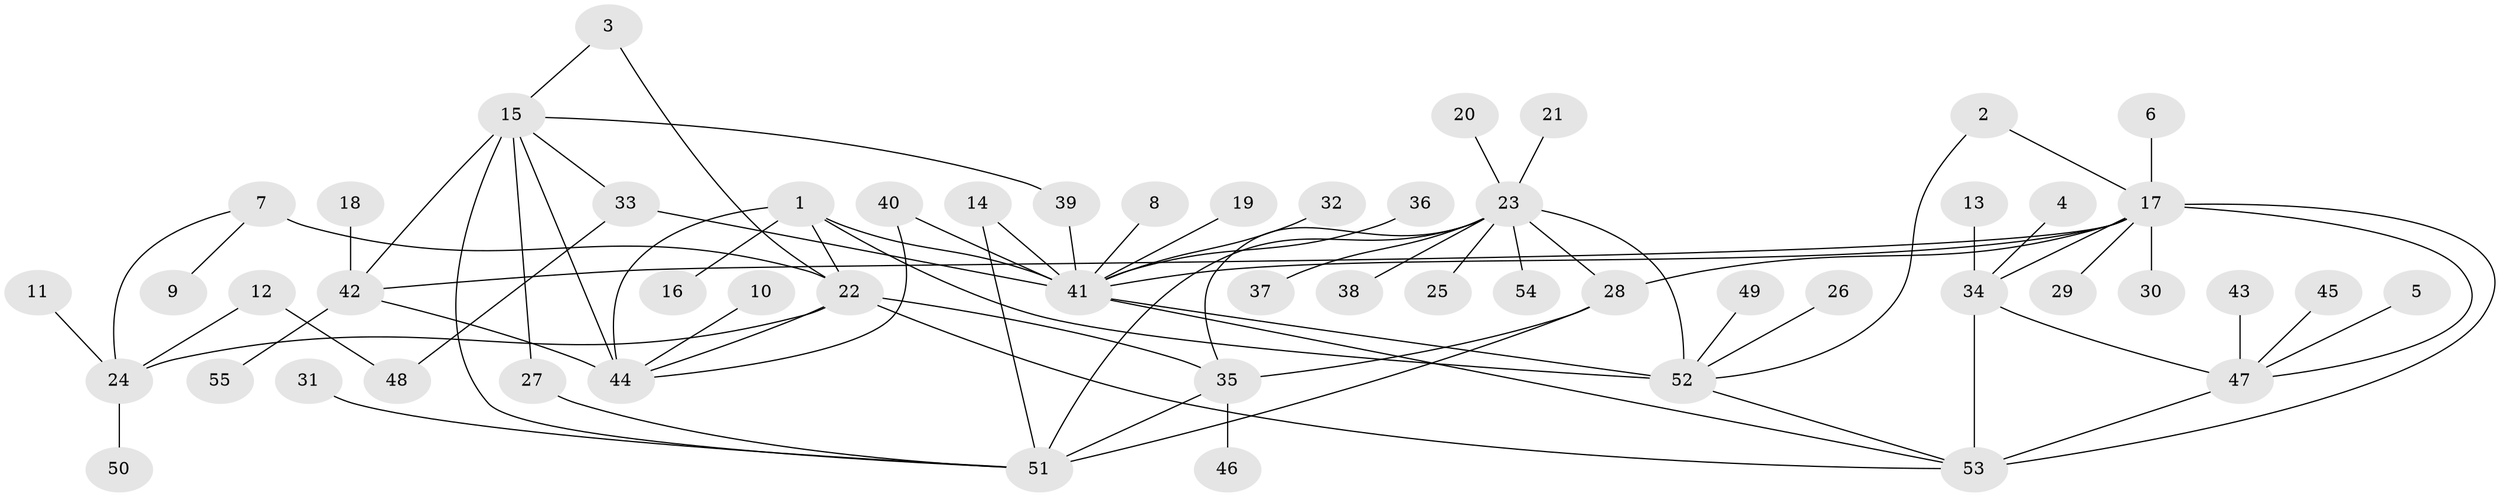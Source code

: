// original degree distribution, {9: 0.02727272727272727, 5: 0.03636363636363636, 6: 0.03636363636363636, 7: 0.03636363636363636, 13: 0.01818181818181818, 4: 0.03636363636363636, 10: 0.02727272727272727, 16: 0.00909090909090909, 11: 0.00909090909090909, 2: 0.14545454545454545, 3: 0.05454545454545454, 1: 0.5636363636363636}
// Generated by graph-tools (version 1.1) at 2025/02/03/09/25 03:02:46]
// undirected, 55 vertices, 79 edges
graph export_dot {
graph [start="1"]
  node [color=gray90,style=filled];
  1;
  2;
  3;
  4;
  5;
  6;
  7;
  8;
  9;
  10;
  11;
  12;
  13;
  14;
  15;
  16;
  17;
  18;
  19;
  20;
  21;
  22;
  23;
  24;
  25;
  26;
  27;
  28;
  29;
  30;
  31;
  32;
  33;
  34;
  35;
  36;
  37;
  38;
  39;
  40;
  41;
  42;
  43;
  44;
  45;
  46;
  47;
  48;
  49;
  50;
  51;
  52;
  53;
  54;
  55;
  1 -- 16 [weight=1.0];
  1 -- 22 [weight=1.0];
  1 -- 41 [weight=3.0];
  1 -- 44 [weight=1.0];
  1 -- 52 [weight=3.0];
  2 -- 17 [weight=1.0];
  2 -- 52 [weight=1.0];
  3 -- 15 [weight=1.0];
  3 -- 22 [weight=1.0];
  4 -- 34 [weight=1.0];
  5 -- 47 [weight=1.0];
  6 -- 17 [weight=1.0];
  7 -- 9 [weight=1.0];
  7 -- 22 [weight=4.0];
  7 -- 24 [weight=2.0];
  8 -- 41 [weight=1.0];
  10 -- 44 [weight=1.0];
  11 -- 24 [weight=1.0];
  12 -- 24 [weight=1.0];
  12 -- 48 [weight=1.0];
  13 -- 34 [weight=1.0];
  14 -- 41 [weight=1.0];
  14 -- 51 [weight=1.0];
  15 -- 27 [weight=1.0];
  15 -- 33 [weight=1.0];
  15 -- 39 [weight=1.0];
  15 -- 42 [weight=4.0];
  15 -- 44 [weight=2.0];
  15 -- 51 [weight=1.0];
  17 -- 28 [weight=1.0];
  17 -- 29 [weight=1.0];
  17 -- 30 [weight=1.0];
  17 -- 34 [weight=2.0];
  17 -- 41 [weight=1.0];
  17 -- 42 [weight=1.0];
  17 -- 47 [weight=1.0];
  17 -- 53 [weight=1.0];
  18 -- 42 [weight=1.0];
  19 -- 41 [weight=1.0];
  20 -- 23 [weight=1.0];
  21 -- 23 [weight=1.0];
  22 -- 24 [weight=2.0];
  22 -- 35 [weight=1.0];
  22 -- 44 [weight=1.0];
  22 -- 53 [weight=1.0];
  23 -- 25 [weight=1.0];
  23 -- 28 [weight=1.0];
  23 -- 35 [weight=2.0];
  23 -- 37 [weight=1.0];
  23 -- 38 [weight=1.0];
  23 -- 51 [weight=1.0];
  23 -- 52 [weight=1.0];
  23 -- 54 [weight=1.0];
  24 -- 50 [weight=1.0];
  26 -- 52 [weight=1.0];
  27 -- 51 [weight=1.0];
  28 -- 35 [weight=2.0];
  28 -- 51 [weight=1.0];
  31 -- 51 [weight=1.0];
  32 -- 41 [weight=1.0];
  33 -- 41 [weight=1.0];
  33 -- 48 [weight=1.0];
  34 -- 47 [weight=2.0];
  34 -- 53 [weight=2.0];
  35 -- 46 [weight=1.0];
  35 -- 51 [weight=2.0];
  36 -- 41 [weight=1.0];
  39 -- 41 [weight=1.0];
  40 -- 41 [weight=1.0];
  40 -- 44 [weight=1.0];
  41 -- 52 [weight=1.0];
  41 -- 53 [weight=1.0];
  42 -- 44 [weight=2.0];
  42 -- 55 [weight=1.0];
  43 -- 47 [weight=1.0];
  45 -- 47 [weight=1.0];
  47 -- 53 [weight=1.0];
  49 -- 52 [weight=1.0];
  52 -- 53 [weight=1.0];
}
